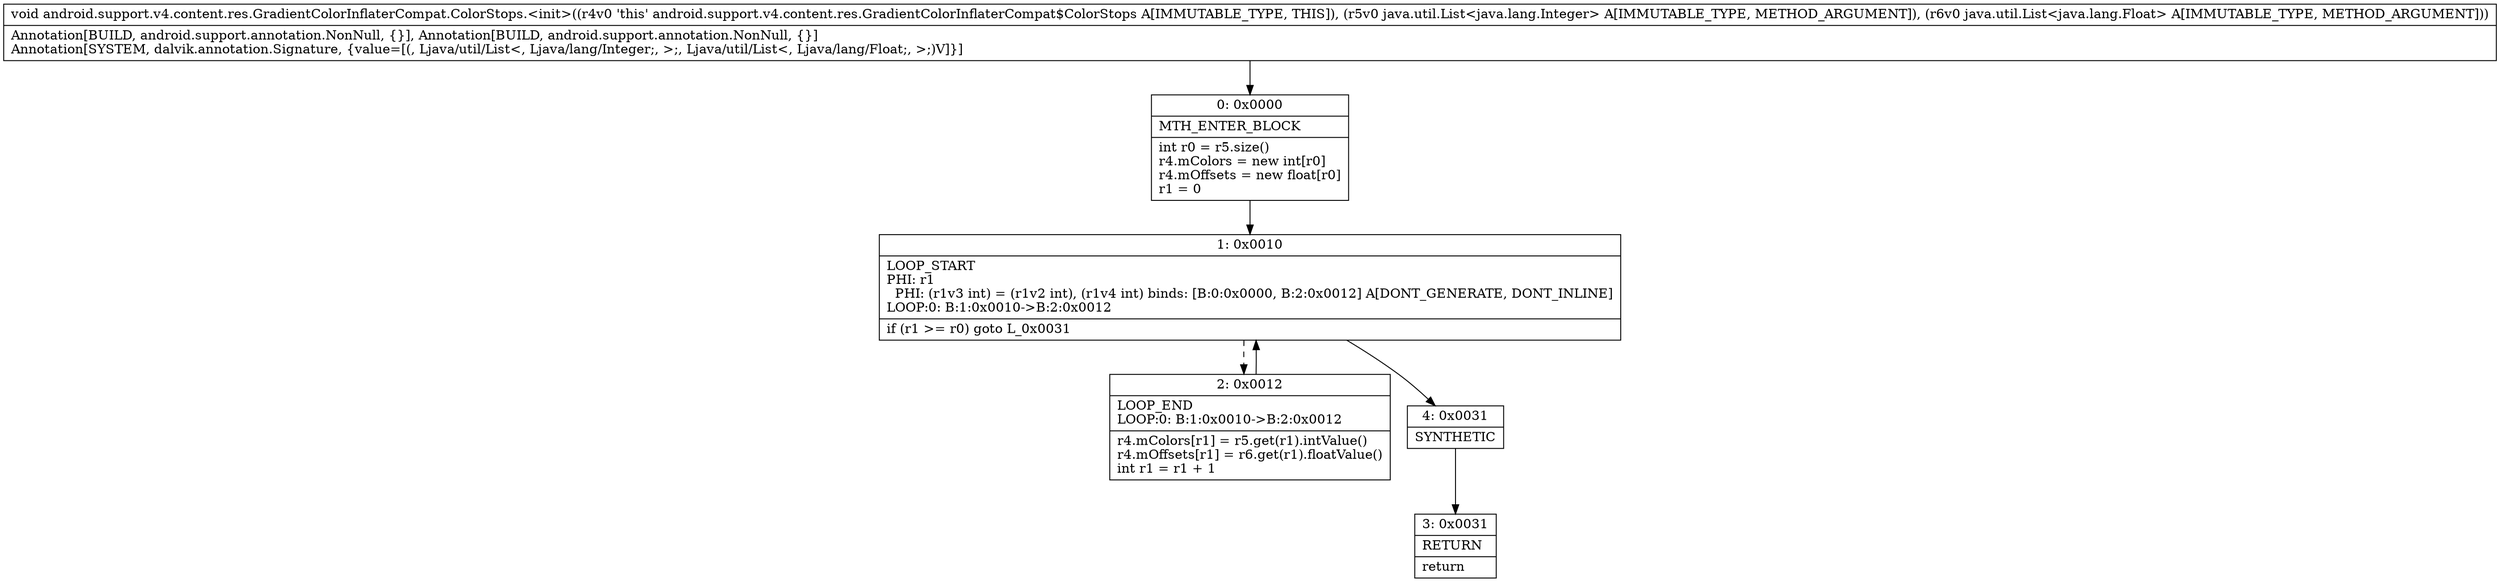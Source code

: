 digraph "CFG forandroid.support.v4.content.res.GradientColorInflaterCompat.ColorStops.\<init\>(Ljava\/util\/List;Ljava\/util\/List;)V" {
Node_0 [shape=record,label="{0\:\ 0x0000|MTH_ENTER_BLOCK\l|int r0 = r5.size()\lr4.mColors = new int[r0]\lr4.mOffsets = new float[r0]\lr1 = 0\l}"];
Node_1 [shape=record,label="{1\:\ 0x0010|LOOP_START\lPHI: r1 \l  PHI: (r1v3 int) = (r1v2 int), (r1v4 int) binds: [B:0:0x0000, B:2:0x0012] A[DONT_GENERATE, DONT_INLINE]\lLOOP:0: B:1:0x0010\-\>B:2:0x0012\l|if (r1 \>= r0) goto L_0x0031\l}"];
Node_2 [shape=record,label="{2\:\ 0x0012|LOOP_END\lLOOP:0: B:1:0x0010\-\>B:2:0x0012\l|r4.mColors[r1] = r5.get(r1).intValue()\lr4.mOffsets[r1] = r6.get(r1).floatValue()\lint r1 = r1 + 1\l}"];
Node_3 [shape=record,label="{3\:\ 0x0031|RETURN\l|return\l}"];
Node_4 [shape=record,label="{4\:\ 0x0031|SYNTHETIC\l}"];
MethodNode[shape=record,label="{void android.support.v4.content.res.GradientColorInflaterCompat.ColorStops.\<init\>((r4v0 'this' android.support.v4.content.res.GradientColorInflaterCompat$ColorStops A[IMMUTABLE_TYPE, THIS]), (r5v0 java.util.List\<java.lang.Integer\> A[IMMUTABLE_TYPE, METHOD_ARGUMENT]), (r6v0 java.util.List\<java.lang.Float\> A[IMMUTABLE_TYPE, METHOD_ARGUMENT]))  | Annotation[BUILD, android.support.annotation.NonNull, \{\}], Annotation[BUILD, android.support.annotation.NonNull, \{\}]\lAnnotation[SYSTEM, dalvik.annotation.Signature, \{value=[(, Ljava\/util\/List\<, Ljava\/lang\/Integer;, \>;, Ljava\/util\/List\<, Ljava\/lang\/Float;, \>;)V]\}]\l}"];
MethodNode -> Node_0;
Node_0 -> Node_1;
Node_1 -> Node_2[style=dashed];
Node_1 -> Node_4;
Node_2 -> Node_1;
Node_4 -> Node_3;
}


